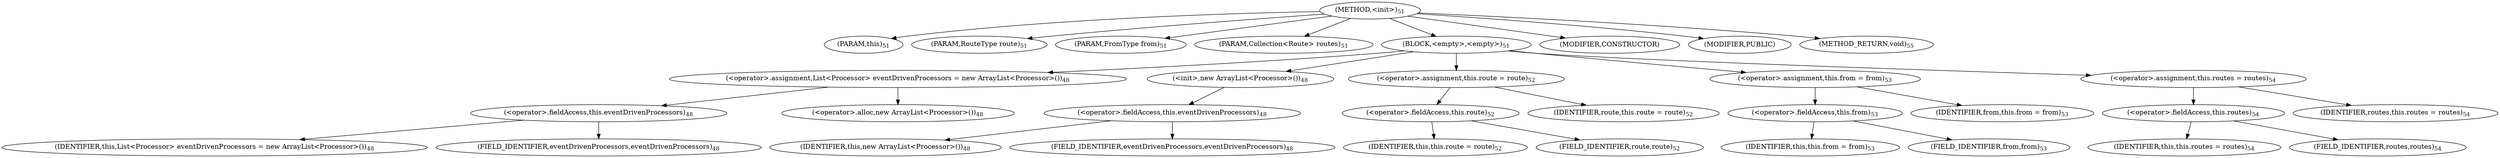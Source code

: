 digraph "&lt;init&gt;" {  
"62" [label = <(METHOD,&lt;init&gt;)<SUB>51</SUB>> ]
"4" [label = <(PARAM,this)<SUB>51</SUB>> ]
"63" [label = <(PARAM,RouteType route)<SUB>51</SUB>> ]
"64" [label = <(PARAM,FromType from)<SUB>51</SUB>> ]
"65" [label = <(PARAM,Collection&lt;Route&gt; routes)<SUB>51</SUB>> ]
"66" [label = <(BLOCK,&lt;empty&gt;,&lt;empty&gt;)<SUB>51</SUB>> ]
"67" [label = <(&lt;operator&gt;.assignment,List&lt;Processor&gt; eventDrivenProcessors = new ArrayList&lt;Processor&gt;())<SUB>48</SUB>> ]
"68" [label = <(&lt;operator&gt;.fieldAccess,this.eventDrivenProcessors)<SUB>48</SUB>> ]
"69" [label = <(IDENTIFIER,this,List&lt;Processor&gt; eventDrivenProcessors = new ArrayList&lt;Processor&gt;())<SUB>48</SUB>> ]
"70" [label = <(FIELD_IDENTIFIER,eventDrivenProcessors,eventDrivenProcessors)<SUB>48</SUB>> ]
"71" [label = <(&lt;operator&gt;.alloc,new ArrayList&lt;Processor&gt;())<SUB>48</SUB>> ]
"72" [label = <(&lt;init&gt;,new ArrayList&lt;Processor&gt;())<SUB>48</SUB>> ]
"73" [label = <(&lt;operator&gt;.fieldAccess,this.eventDrivenProcessors)<SUB>48</SUB>> ]
"74" [label = <(IDENTIFIER,this,new ArrayList&lt;Processor&gt;())<SUB>48</SUB>> ]
"75" [label = <(FIELD_IDENTIFIER,eventDrivenProcessors,eventDrivenProcessors)<SUB>48</SUB>> ]
"76" [label = <(&lt;operator&gt;.assignment,this.route = route)<SUB>52</SUB>> ]
"77" [label = <(&lt;operator&gt;.fieldAccess,this.route)<SUB>52</SUB>> ]
"3" [label = <(IDENTIFIER,this,this.route = route)<SUB>52</SUB>> ]
"78" [label = <(FIELD_IDENTIFIER,route,route)<SUB>52</SUB>> ]
"79" [label = <(IDENTIFIER,route,this.route = route)<SUB>52</SUB>> ]
"80" [label = <(&lt;operator&gt;.assignment,this.from = from)<SUB>53</SUB>> ]
"81" [label = <(&lt;operator&gt;.fieldAccess,this.from)<SUB>53</SUB>> ]
"5" [label = <(IDENTIFIER,this,this.from = from)<SUB>53</SUB>> ]
"82" [label = <(FIELD_IDENTIFIER,from,from)<SUB>53</SUB>> ]
"83" [label = <(IDENTIFIER,from,this.from = from)<SUB>53</SUB>> ]
"84" [label = <(&lt;operator&gt;.assignment,this.routes = routes)<SUB>54</SUB>> ]
"85" [label = <(&lt;operator&gt;.fieldAccess,this.routes)<SUB>54</SUB>> ]
"6" [label = <(IDENTIFIER,this,this.routes = routes)<SUB>54</SUB>> ]
"86" [label = <(FIELD_IDENTIFIER,routes,routes)<SUB>54</SUB>> ]
"87" [label = <(IDENTIFIER,routes,this.routes = routes)<SUB>54</SUB>> ]
"88" [label = <(MODIFIER,CONSTRUCTOR)> ]
"89" [label = <(MODIFIER,PUBLIC)> ]
"90" [label = <(METHOD_RETURN,void)<SUB>55</SUB>> ]
  "62" -> "4" 
  "62" -> "63" 
  "62" -> "64" 
  "62" -> "65" 
  "62" -> "66" 
  "62" -> "88" 
  "62" -> "89" 
  "62" -> "90" 
  "66" -> "67" 
  "66" -> "72" 
  "66" -> "76" 
  "66" -> "80" 
  "66" -> "84" 
  "67" -> "68" 
  "67" -> "71" 
  "68" -> "69" 
  "68" -> "70" 
  "72" -> "73" 
  "73" -> "74" 
  "73" -> "75" 
  "76" -> "77" 
  "76" -> "79" 
  "77" -> "3" 
  "77" -> "78" 
  "80" -> "81" 
  "80" -> "83" 
  "81" -> "5" 
  "81" -> "82" 
  "84" -> "85" 
  "84" -> "87" 
  "85" -> "6" 
  "85" -> "86" 
}

